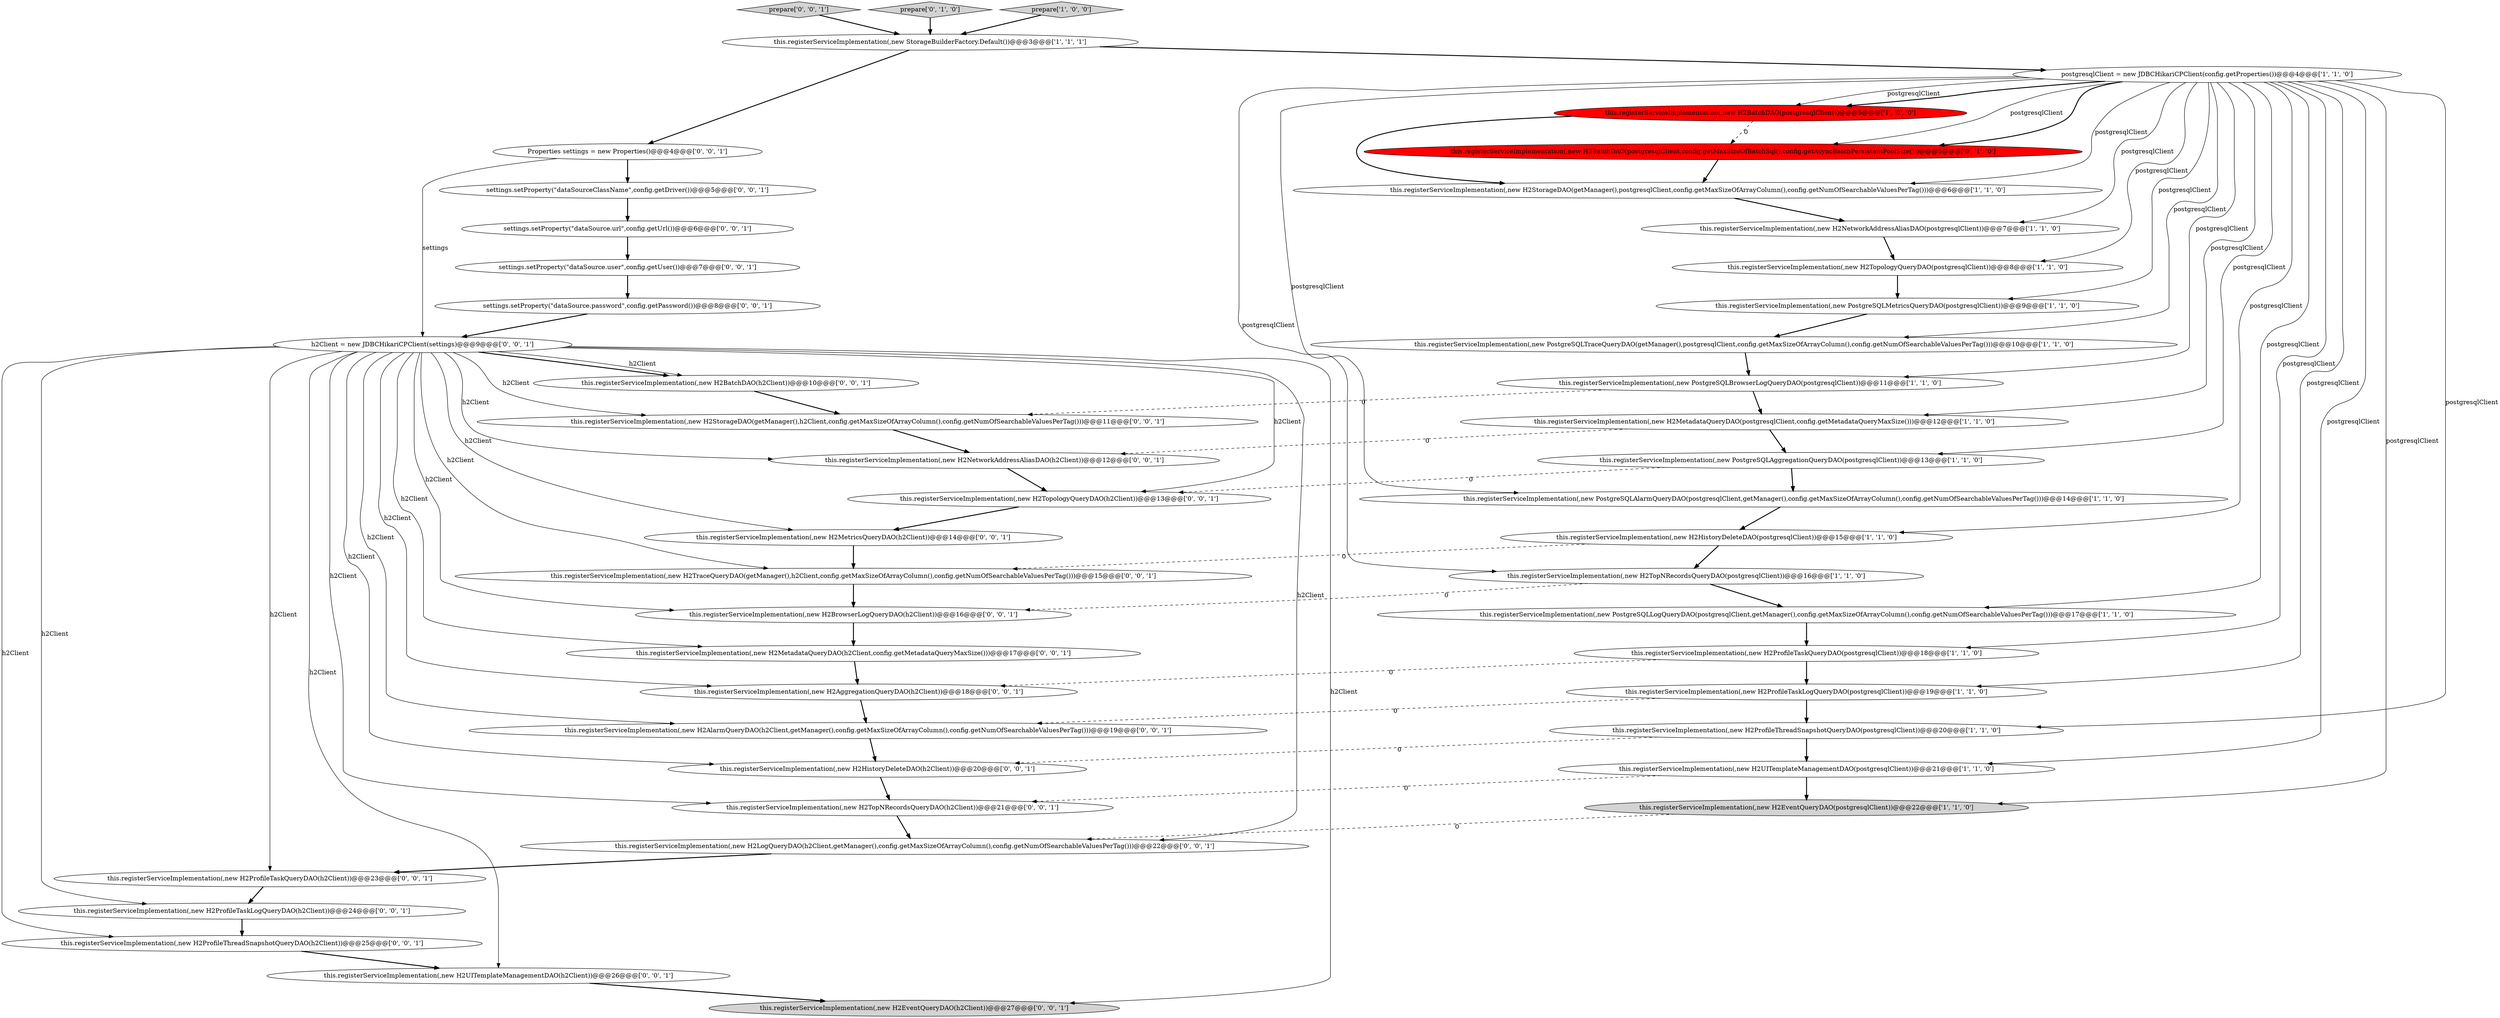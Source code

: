 digraph {
0 [style = filled, label = "this.registerServiceImplementation(,new H2TopologyQueryDAO(postgresqlClient))@@@8@@@['1', '1', '0']", fillcolor = white, shape = ellipse image = "AAA0AAABBB1BBB"];
9 [style = filled, label = "this.registerServiceImplementation(,new PostgreSQLBrowserLogQueryDAO(postgresqlClient))@@@11@@@['1', '1', '0']", fillcolor = white, shape = ellipse image = "AAA0AAABBB1BBB"];
16 [style = filled, label = "this.registerServiceImplementation(,new H2MetadataQueryDAO(postgresqlClient,config.getMetadataQueryMaxSize()))@@@12@@@['1', '1', '0']", fillcolor = white, shape = ellipse image = "AAA0AAABBB1BBB"];
14 [style = filled, label = "this.registerServiceImplementation(,new H2UITemplateManagementDAO(postgresqlClient))@@@21@@@['1', '1', '0']", fillcolor = white, shape = ellipse image = "AAA0AAABBB1BBB"];
19 [style = filled, label = "this.registerServiceImplementation(,new H2EventQueryDAO(postgresqlClient))@@@22@@@['1', '1', '0']", fillcolor = lightgray, shape = ellipse image = "AAA0AAABBB1BBB"];
20 [style = filled, label = "this.registerServiceImplementation(,new H2NetworkAddressAliasDAO(postgresqlClient))@@@7@@@['1', '1', '0']", fillcolor = white, shape = ellipse image = "AAA0AAABBB1BBB"];
45 [style = filled, label = "this.registerServiceImplementation(,new H2NetworkAddressAliasDAO(h2Client))@@@12@@@['0', '0', '1']", fillcolor = white, shape = ellipse image = "AAA0AAABBB3BBB"];
29 [style = filled, label = "settings.setProperty(\"dataSourceClassName\",config.getDriver())@@@5@@@['0', '0', '1']", fillcolor = white, shape = ellipse image = "AAA0AAABBB3BBB"];
33 [style = filled, label = "this.registerServiceImplementation(,new H2UITemplateManagementDAO(h2Client))@@@26@@@['0', '0', '1']", fillcolor = white, shape = ellipse image = "AAA0AAABBB3BBB"];
47 [style = filled, label = "this.registerServiceImplementation(,new H2TopNRecordsQueryDAO(h2Client))@@@21@@@['0', '0', '1']", fillcolor = white, shape = ellipse image = "AAA0AAABBB3BBB"];
24 [style = filled, label = "h2Client = new JDBCHikariCPClient(settings)@@@9@@@['0', '0', '1']", fillcolor = white, shape = ellipse image = "AAA0AAABBB3BBB"];
25 [style = filled, label = "this.registerServiceImplementation(,new H2MetadataQueryDAO(h2Client,config.getMetadataQueryMaxSize()))@@@17@@@['0', '0', '1']", fillcolor = white, shape = ellipse image = "AAA0AAABBB3BBB"];
7 [style = filled, label = "this.registerServiceImplementation(,new H2ProfileTaskQueryDAO(postgresqlClient))@@@18@@@['1', '1', '0']", fillcolor = white, shape = ellipse image = "AAA0AAABBB1BBB"];
38 [style = filled, label = "this.registerServiceImplementation(,new H2TopologyQueryDAO(h2Client))@@@13@@@['0', '0', '1']", fillcolor = white, shape = ellipse image = "AAA0AAABBB3BBB"];
40 [style = filled, label = "this.registerServiceImplementation(,new H2EventQueryDAO(h2Client))@@@27@@@['0', '0', '1']", fillcolor = lightgray, shape = ellipse image = "AAA0AAABBB3BBB"];
1 [style = filled, label = "this.registerServiceImplementation(,new PostgreSQLAlarmQueryDAO(postgresqlClient,getManager(),config.getMaxSizeOfArrayColumn(),config.getNumOfSearchableValuesPerTag()))@@@14@@@['1', '1', '0']", fillcolor = white, shape = ellipse image = "AAA0AAABBB1BBB"];
8 [style = filled, label = "this.registerServiceImplementation(,new H2TopNRecordsQueryDAO(postgresqlClient))@@@16@@@['1', '1', '0']", fillcolor = white, shape = ellipse image = "AAA0AAABBB1BBB"];
39 [style = filled, label = "this.registerServiceImplementation(,new H2BrowserLogQueryDAO(h2Client))@@@16@@@['0', '0', '1']", fillcolor = white, shape = ellipse image = "AAA0AAABBB3BBB"];
41 [style = filled, label = "this.registerServiceImplementation(,new H2MetricsQueryDAO(h2Client))@@@14@@@['0', '0', '1']", fillcolor = white, shape = ellipse image = "AAA0AAABBB3BBB"];
13 [style = filled, label = "this.registerServiceImplementation(,new H2StorageDAO(getManager(),postgresqlClient,config.getMaxSizeOfArrayColumn(),config.getNumOfSearchableValuesPerTag()))@@@6@@@['1', '1', '0']", fillcolor = white, shape = ellipse image = "AAA0AAABBB1BBB"];
36 [style = filled, label = "prepare['0', '0', '1']", fillcolor = lightgray, shape = diamond image = "AAA0AAABBB3BBB"];
31 [style = filled, label = "this.registerServiceImplementation(,new H2LogQueryDAO(h2Client,getManager(),config.getMaxSizeOfArrayColumn(),config.getNumOfSearchableValuesPerTag()))@@@22@@@['0', '0', '1']", fillcolor = white, shape = ellipse image = "AAA0AAABBB3BBB"];
5 [style = filled, label = "this.registerServiceImplementation(,new PostgreSQLLogQueryDAO(postgresqlClient,getManager(),config.getMaxSizeOfArrayColumn(),config.getNumOfSearchableValuesPerTag()))@@@17@@@['1', '1', '0']", fillcolor = white, shape = ellipse image = "AAA0AAABBB1BBB"];
27 [style = filled, label = "this.registerServiceImplementation(,new H2BatchDAO(h2Client))@@@10@@@['0', '0', '1']", fillcolor = white, shape = ellipse image = "AAA0AAABBB3BBB"];
21 [style = filled, label = "prepare['0', '1', '0']", fillcolor = lightgray, shape = diamond image = "AAA0AAABBB2BBB"];
3 [style = filled, label = "this.registerServiceImplementation(,new PostgreSQLTraceQueryDAO(getManager(),postgresqlClient,config.getMaxSizeOfArrayColumn(),config.getNumOfSearchableValuesPerTag()))@@@10@@@['1', '1', '0']", fillcolor = white, shape = ellipse image = "AAA0AAABBB1BBB"];
11 [style = filled, label = "this.registerServiceImplementation(,new H2ProfileThreadSnapshotQueryDAO(postgresqlClient))@@@20@@@['1', '1', '0']", fillcolor = white, shape = ellipse image = "AAA0AAABBB1BBB"];
44 [style = filled, label = "this.registerServiceImplementation(,new H2ProfileTaskQueryDAO(h2Client))@@@23@@@['0', '0', '1']", fillcolor = white, shape = ellipse image = "AAA0AAABBB3BBB"];
18 [style = filled, label = "this.registerServiceImplementation(,new PostgreSQLMetricsQueryDAO(postgresqlClient))@@@9@@@['1', '1', '0']", fillcolor = white, shape = ellipse image = "AAA0AAABBB1BBB"];
42 [style = filled, label = "this.registerServiceImplementation(,new H2AlarmQueryDAO(h2Client,getManager(),config.getMaxSizeOfArrayColumn(),config.getNumOfSearchableValuesPerTag()))@@@19@@@['0', '0', '1']", fillcolor = white, shape = ellipse image = "AAA0AAABBB3BBB"];
22 [style = filled, label = "this.registerServiceImplementation(,new H2BatchDAO(postgresqlClient,config.getMaxSizeOfBatchSql(),config.getAsyncBatchPersistentPoolSize()))@@@5@@@['0', '1', '0']", fillcolor = red, shape = ellipse image = "AAA1AAABBB2BBB"];
17 [style = filled, label = "this.registerServiceImplementation(,new H2BatchDAO(postgresqlClient))@@@5@@@['1', '0', '0']", fillcolor = red, shape = ellipse image = "AAA1AAABBB1BBB"];
15 [style = filled, label = "this.registerServiceImplementation(,new StorageBuilderFactory.Default())@@@3@@@['1', '1', '1']", fillcolor = white, shape = ellipse image = "AAA0AAABBB1BBB"];
12 [style = filled, label = "postgresqlClient = new JDBCHikariCPClient(config.getProperties())@@@4@@@['1', '1', '0']", fillcolor = white, shape = ellipse image = "AAA0AAABBB1BBB"];
37 [style = filled, label = "settings.setProperty(\"dataSource.user\",config.getUser())@@@7@@@['0', '0', '1']", fillcolor = white, shape = ellipse image = "AAA0AAABBB3BBB"];
35 [style = filled, label = "settings.setProperty(\"dataSource.url\",config.getUrl())@@@6@@@['0', '0', '1']", fillcolor = white, shape = ellipse image = "AAA0AAABBB3BBB"];
43 [style = filled, label = "this.registerServiceImplementation(,new H2HistoryDeleteDAO(h2Client))@@@20@@@['0', '0', '1']", fillcolor = white, shape = ellipse image = "AAA0AAABBB3BBB"];
6 [style = filled, label = "this.registerServiceImplementation(,new H2ProfileTaskLogQueryDAO(postgresqlClient))@@@19@@@['1', '1', '0']", fillcolor = white, shape = ellipse image = "AAA0AAABBB1BBB"];
23 [style = filled, label = "settings.setProperty(\"dataSource.password\",config.getPassword())@@@8@@@['0', '0', '1']", fillcolor = white, shape = ellipse image = "AAA0AAABBB3BBB"];
46 [style = filled, label = "this.registerServiceImplementation(,new H2ProfileThreadSnapshotQueryDAO(h2Client))@@@25@@@['0', '0', '1']", fillcolor = white, shape = ellipse image = "AAA0AAABBB3BBB"];
26 [style = filled, label = "this.registerServiceImplementation(,new H2StorageDAO(getManager(),h2Client,config.getMaxSizeOfArrayColumn(),config.getNumOfSearchableValuesPerTag()))@@@11@@@['0', '0', '1']", fillcolor = white, shape = ellipse image = "AAA0AAABBB3BBB"];
4 [style = filled, label = "this.registerServiceImplementation(,new H2HistoryDeleteDAO(postgresqlClient))@@@15@@@['1', '1', '0']", fillcolor = white, shape = ellipse image = "AAA0AAABBB1BBB"];
30 [style = filled, label = "this.registerServiceImplementation(,new H2AggregationQueryDAO(h2Client))@@@18@@@['0', '0', '1']", fillcolor = white, shape = ellipse image = "AAA0AAABBB3BBB"];
32 [style = filled, label = "this.registerServiceImplementation(,new H2ProfileTaskLogQueryDAO(h2Client))@@@24@@@['0', '0', '1']", fillcolor = white, shape = ellipse image = "AAA0AAABBB3BBB"];
28 [style = filled, label = "Properties settings = new Properties()@@@4@@@['0', '0', '1']", fillcolor = white, shape = ellipse image = "AAA0AAABBB3BBB"];
10 [style = filled, label = "prepare['1', '0', '0']", fillcolor = lightgray, shape = diamond image = "AAA0AAABBB1BBB"];
2 [style = filled, label = "this.registerServiceImplementation(,new PostgreSQLAggregationQueryDAO(postgresqlClient))@@@13@@@['1', '1', '0']", fillcolor = white, shape = ellipse image = "AAA0AAABBB1BBB"];
34 [style = filled, label = "this.registerServiceImplementation(,new H2TraceQueryDAO(getManager(),h2Client,config.getMaxSizeOfArrayColumn(),config.getNumOfSearchableValuesPerTag()))@@@15@@@['0', '0', '1']", fillcolor = white, shape = ellipse image = "AAA0AAABBB3BBB"];
18->3 [style = bold, label=""];
11->14 [style = bold, label=""];
25->30 [style = bold, label=""];
21->15 [style = bold, label=""];
20->0 [style = bold, label=""];
38->41 [style = bold, label=""];
24->46 [style = solid, label="h2Client"];
24->34 [style = solid, label="h2Client"];
9->16 [style = bold, label=""];
12->22 [style = solid, label="postgresqlClient"];
12->18 [style = solid, label="postgresqlClient"];
12->17 [style = solid, label="postgresqlClient"];
35->37 [style = bold, label=""];
12->9 [style = solid, label="postgresqlClient"];
6->11 [style = bold, label=""];
45->38 [style = bold, label=""];
24->26 [style = solid, label="h2Client"];
4->8 [style = bold, label=""];
24->38 [style = solid, label="h2Client"];
11->43 [style = dashed, label="0"];
12->13 [style = solid, label="postgresqlClient"];
24->27 [style = bold, label=""];
12->22 [style = bold, label=""];
22->13 [style = bold, label=""];
24->31 [style = solid, label="h2Client"];
12->2 [style = solid, label="postgresqlClient"];
17->22 [style = dashed, label="0"];
1->4 [style = bold, label=""];
12->16 [style = solid, label="postgresqlClient"];
12->3 [style = solid, label="postgresqlClient"];
24->27 [style = solid, label="h2Client"];
30->42 [style = bold, label=""];
14->47 [style = dashed, label="0"];
12->6 [style = solid, label="postgresqlClient"];
24->41 [style = solid, label="h2Client"];
6->42 [style = dashed, label="0"];
43->47 [style = bold, label=""];
12->20 [style = solid, label="postgresqlClient"];
44->32 [style = bold, label=""];
7->6 [style = bold, label=""];
46->33 [style = bold, label=""];
16->45 [style = dashed, label="0"];
4->34 [style = dashed, label="0"];
24->32 [style = solid, label="h2Client"];
5->7 [style = bold, label=""];
24->25 [style = solid, label="h2Client"];
15->12 [style = bold, label=""];
29->35 [style = bold, label=""];
39->25 [style = bold, label=""];
24->40 [style = solid, label="h2Client"];
27->26 [style = bold, label=""];
28->29 [style = bold, label=""];
32->46 [style = bold, label=""];
24->43 [style = solid, label="h2Client"];
12->7 [style = solid, label="postgresqlClient"];
12->19 [style = solid, label="postgresqlClient"];
2->1 [style = bold, label=""];
47->31 [style = bold, label=""];
12->17 [style = bold, label=""];
14->19 [style = bold, label=""];
12->4 [style = solid, label="postgresqlClient"];
24->30 [style = solid, label="h2Client"];
3->9 [style = bold, label=""];
24->47 [style = solid, label="h2Client"];
15->28 [style = bold, label=""];
31->44 [style = bold, label=""];
12->14 [style = solid, label="postgresqlClient"];
12->8 [style = solid, label="postgresqlClient"];
34->39 [style = bold, label=""];
24->44 [style = solid, label="h2Client"];
9->26 [style = dashed, label="0"];
24->33 [style = solid, label="h2Client"];
0->18 [style = bold, label=""];
17->13 [style = bold, label=""];
41->34 [style = bold, label=""];
24->42 [style = solid, label="h2Client"];
19->31 [style = dashed, label="0"];
24->39 [style = solid, label="h2Client"];
42->43 [style = bold, label=""];
10->15 [style = bold, label=""];
36->15 [style = bold, label=""];
28->24 [style = solid, label="settings"];
12->11 [style = solid, label="postgresqlClient"];
16->2 [style = bold, label=""];
37->23 [style = bold, label=""];
2->38 [style = dashed, label="0"];
12->1 [style = solid, label="postgresqlClient"];
23->24 [style = bold, label=""];
33->40 [style = bold, label=""];
8->5 [style = bold, label=""];
8->39 [style = dashed, label="0"];
7->30 [style = dashed, label="0"];
24->45 [style = solid, label="h2Client"];
26->45 [style = bold, label=""];
12->5 [style = solid, label="postgresqlClient"];
12->0 [style = solid, label="postgresqlClient"];
13->20 [style = bold, label=""];
}
